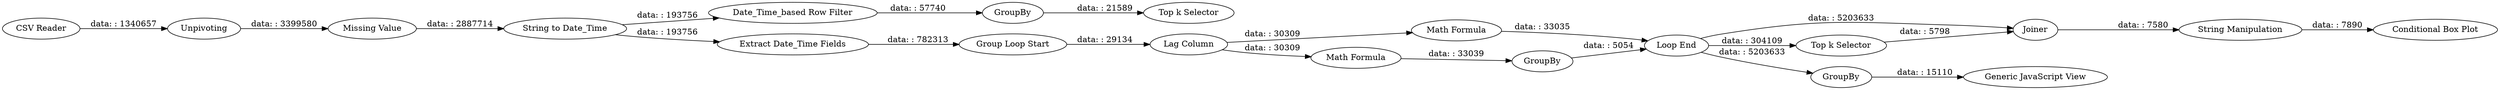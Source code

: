 digraph {
	"109718719102120615_1" [label="CSV Reader"]
	"109718719102120615_32" [label="Math Formula"]
	"109718719102120615_31" [label="Math Formula"]
	"109718719102120615_27" [label="Date_Time_based Row Filter"]
	"109718719102120615_29" [label="Conditional Box Plot"]
	"109718719102120615_13" [label="Loop End"]
	"109718719102120615_33" [label=Joiner]
	"109718719102120615_6" [label="Extract Date_Time Fields"]
	"109718719102120615_40" [label="Generic JavaScript View"]
	"109718719102120615_3" [label=Unpivoting]
	"109718719102120615_44" [label="Missing Value"]
	"109718719102120615_28" [label="Top k Selector"]
	"109718719102120615_23" [label="Top k Selector"]
	"109718719102120615_16" [label=GroupBy]
	"109718719102120615_35" [label=GroupBy]
	"109718719102120615_10" [label="Lag Column"]
	"109718719102120615_34" [label="String Manipulation"]
	"109718719102120615_5" [label="String to Date_Time"]
	"109718719102120615_8" [label="Group Loop Start"]
	"109718719102120615_12" [label=GroupBy]
	"109718719102120615_23" -> "109718719102120615_33" [label="data: : 5798"]
	"109718719102120615_13" -> "109718719102120615_23" [label="data: : 304109"]
	"109718719102120615_33" -> "109718719102120615_34" [label="data: : 7580"]
	"109718719102120615_5" -> "109718719102120615_6" [label="data: : 193756"]
	"109718719102120615_32" -> "109718719102120615_13" [label="data: : 33035"]
	"109718719102120615_27" -> "109718719102120615_16" [label="data: : 57740"]
	"109718719102120615_3" -> "109718719102120615_44" [label="data: : 3399580"]
	"109718719102120615_44" -> "109718719102120615_5" [label="data: : 2887714"]
	"109718719102120615_34" -> "109718719102120615_29" [label="data: : 7890"]
	"109718719102120615_10" -> "109718719102120615_32" [label="data: : 30309"]
	"109718719102120615_8" -> "109718719102120615_10" [label="data: : 29134"]
	"109718719102120615_31" -> "109718719102120615_12" [label="data: : 33039"]
	"109718719102120615_12" -> "109718719102120615_13" [label="data: : 5054"]
	"109718719102120615_35" -> "109718719102120615_40" [label="data: : 15110"]
	"109718719102120615_10" -> "109718719102120615_31" [label="data: : 30309"]
	"109718719102120615_1" -> "109718719102120615_3" [label="data: : 1340657"]
	"109718719102120615_13" -> "109718719102120615_35" [label="data: : 5203633"]
	"109718719102120615_13" -> "109718719102120615_33" [label="data: : 5203633"]
	"109718719102120615_5" -> "109718719102120615_27" [label="data: : 193756"]
	"109718719102120615_6" -> "109718719102120615_8" [label="data: : 782313"]
	"109718719102120615_16" -> "109718719102120615_28" [label="data: : 21589"]
	rankdir=LR
}

